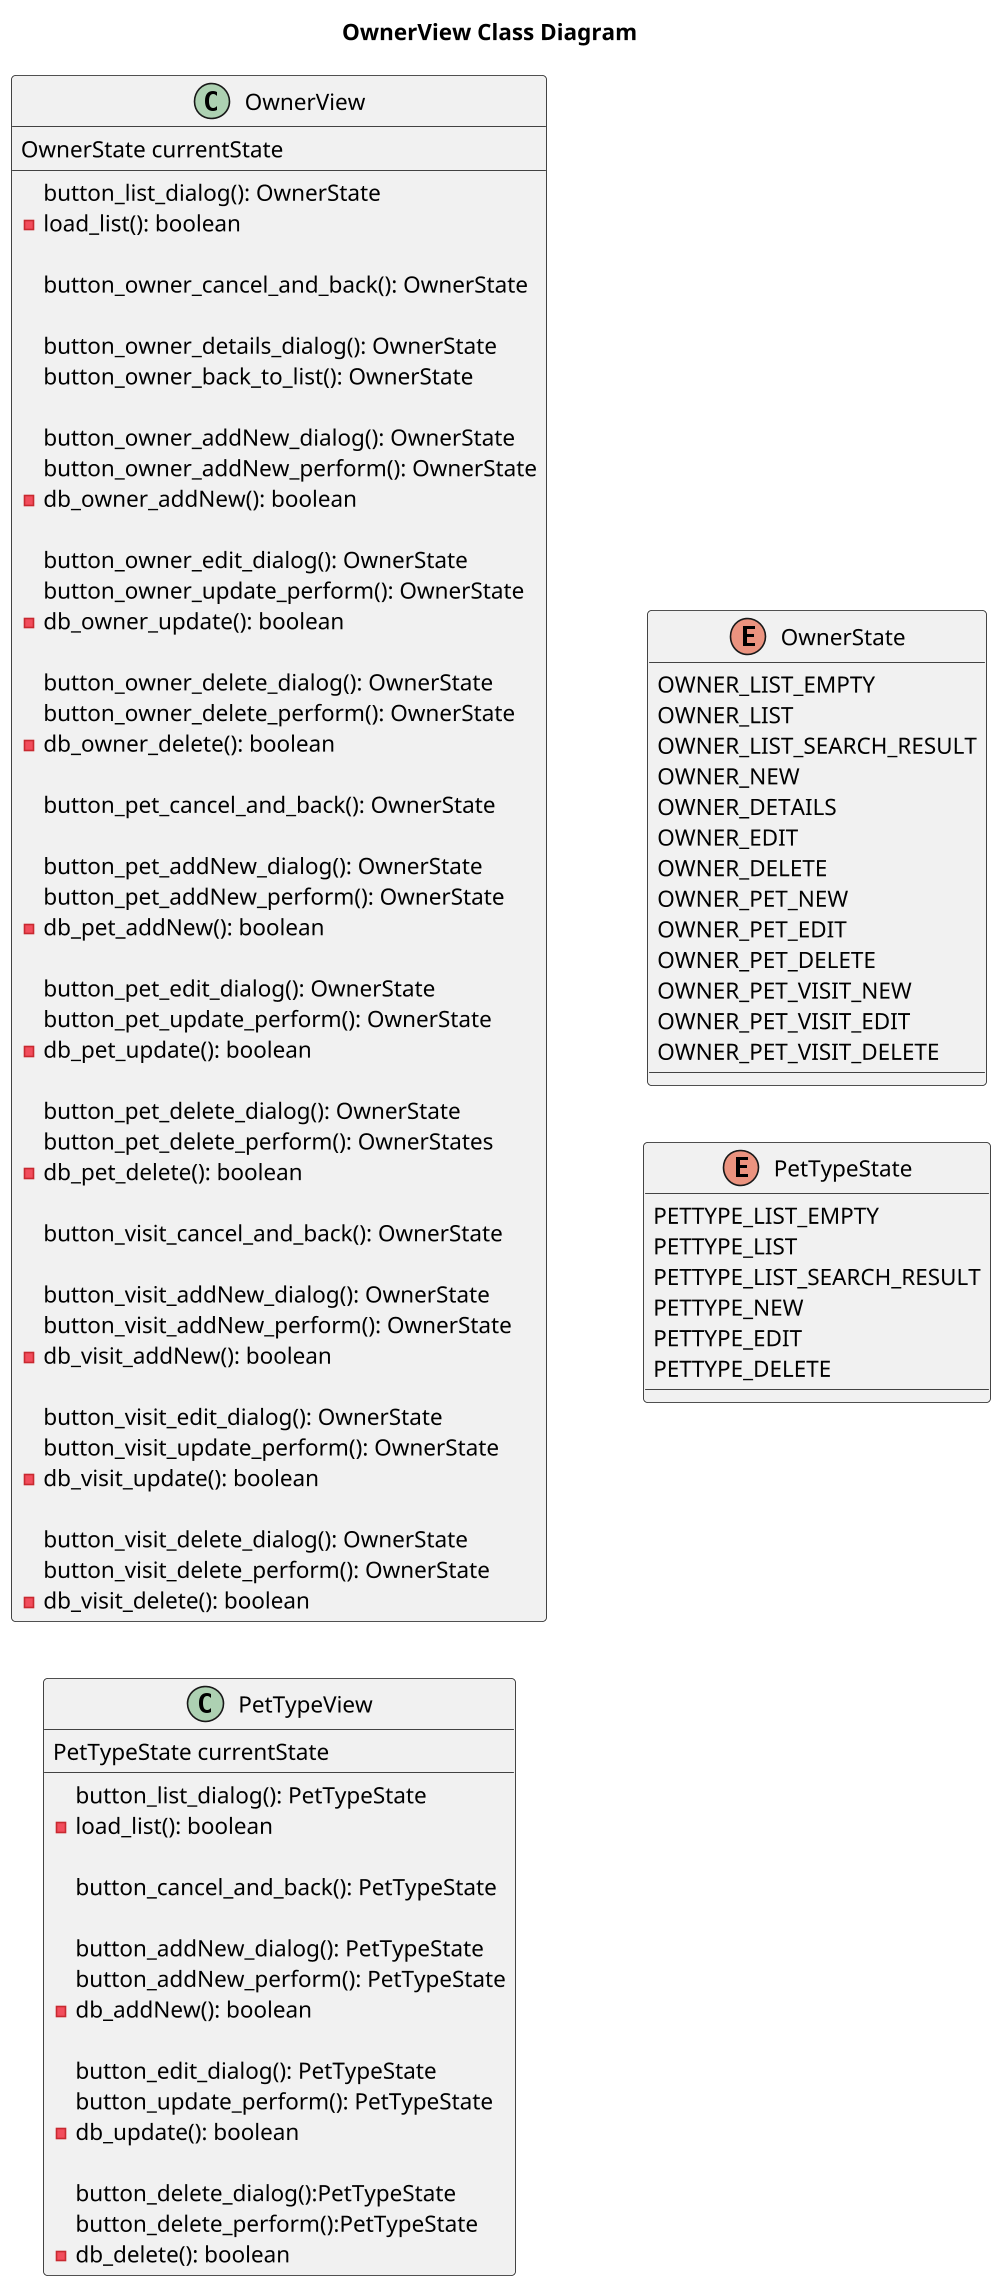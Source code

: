 @startuml


title OwnerView Class Diagram
'https://plantuml.com/class-diagram

left to right direction
'top to bottom direction

scale 1000 width

class OwnerView {

    OwnerState currentState

    button_list_dialog(): OwnerState
    - load_list(): boolean

    button_owner_cancel_and_back(): OwnerState

    button_owner_details_dialog(): OwnerState
    button_owner_back_to_list(): OwnerState

    button_owner_addNew_dialog(): OwnerState
    button_owner_addNew_perform(): OwnerState
    -db_owner_addNew(): boolean

    button_owner_edit_dialog(): OwnerState
    button_owner_update_perform(): OwnerState
    - db_owner_update(): boolean

    button_owner_delete_dialog(): OwnerState
    button_owner_delete_perform(): OwnerState
    - db_owner_delete(): boolean

    button_pet_cancel_and_back(): OwnerState

    button_pet_addNew_dialog(): OwnerState
    button_pet_addNew_perform(): OwnerState
    - db_pet_addNew(): boolean

    button_pet_edit_dialog(): OwnerState
    button_pet_update_perform(): OwnerState
    - db_pet_update(): boolean

    button_pet_delete_dialog(): OwnerState
    button_pet_delete_perform(): OwnerStates
    - db_pet_delete(): boolean

    button_visit_cancel_and_back(): OwnerState

    button_visit_addNew_dialog(): OwnerState
    button_visit_addNew_perform(): OwnerState
    - db_visit_addNew(): boolean

    button_visit_edit_dialog(): OwnerState
    button_visit_update_perform(): OwnerState
   - db_visit_update(): boolean

    button_visit_delete_dialog(): OwnerState
    button_visit_delete_perform(): OwnerState
    - db_visit_delete(): boolean
}

class PetTypeView {

    PetTypeState currentState

    button_list_dialog(): PetTypeState
    - load_list(): boolean

    button_cancel_and_back(): PetTypeState

    button_addNew_dialog(): PetTypeState
    button_addNew_perform(): PetTypeState
    - db_addNew(): boolean

    button_edit_dialog(): PetTypeState
    button_update_perform(): PetTypeState
    - db_update(): boolean

    button_delete_dialog():PetTypeState
    button_delete_perform():PetTypeState
    - db_delete(): boolean
}


enum OwnerState {
    OWNER_LIST_EMPTY
    OWNER_LIST
    OWNER_LIST_SEARCH_RESULT
    OWNER_NEW
    OWNER_DETAILS
    OWNER_EDIT
    OWNER_DELETE
    OWNER_PET_NEW
    OWNER_PET_EDIT
    OWNER_PET_DELETE
    OWNER_PET_VISIT_NEW
    OWNER_PET_VISIT_EDIT
    OWNER_PET_VISIT_DELETE
}

enum PetTypeState {
    PETTYPE_LIST_EMPTY
    PETTYPE_LIST
    PETTYPE_LIST_SEARCH_RESULT
    PETTYPE_NEW
    PETTYPE_EDIT
    PETTYPE_DELETE
}



@enduml